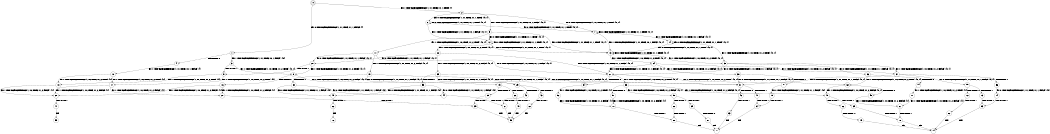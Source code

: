 digraph BCG {
size = "7, 10.5";
center = TRUE;
node [shape = circle];
0 [peripheries = 2];
0 -> 1 [label = "EX !0 !ATOMIC_EXCH_BRANCH (1, +1, TRUE, +1, 1, FALSE) !{}"];
0 -> 2 [label = "EX !1 !ATOMIC_EXCH_BRANCH (1, +1, TRUE, +0, 1, TRUE) !{}"];
1 -> 3 [label = "EX !1 !ATOMIC_EXCH_BRANCH (1, +1, TRUE, +0, 1, FALSE) !{0}"];
1 -> 4 [label = "TERMINATE !0"];
2 -> 5 [label = "EX !1 !ATOMIC_EXCH_BRANCH (1, +1, TRUE, +0, 1, FALSE) !{0, 1}"];
2 -> 6 [label = "EX !0 !ATOMIC_EXCH_BRANCH (1, +1, TRUE, +1, 1, TRUE) !{0, 1}"];
2 -> 7 [label = "EX !0 !ATOMIC_EXCH_BRANCH (1, +1, TRUE, +1, 1, TRUE) !{0, 1}"];
3 -> 8 [label = "EX !1 !ATOMIC_EXCH_BRANCH (1, +0, TRUE, +1, 2, TRUE) !{0, 1}"];
3 -> 9 [label = "TERMINATE !0"];
4 -> 10 [label = "EX !1 !ATOMIC_EXCH_BRANCH (1, +1, TRUE, +0, 1, FALSE) !{}"];
5 -> 11 [label = "EX !1 !ATOMIC_EXCH_BRANCH (1, +0, TRUE, +1, 2, TRUE) !{0, 1}"];
5 -> 12 [label = "EX !0 !ATOMIC_EXCH_BRANCH (1, +1, TRUE, +1, 1, TRUE) !{0, 1}"];
5 -> 13 [label = "EX !0 !ATOMIC_EXCH_BRANCH (1, +1, TRUE, +1, 1, TRUE) !{0, 1}"];
6 -> 6 [label = "EX !0 !ATOMIC_EXCH_BRANCH (1, +1, TRUE, +1, 1, TRUE) !{0, 1}"];
6 -> 12 [label = "EX !1 !ATOMIC_EXCH_BRANCH (1, +1, TRUE, +0, 1, FALSE) !{0, 1}"];
6 -> 7 [label = "EX !0 !ATOMIC_EXCH_BRANCH (1, +1, TRUE, +1, 1, TRUE) !{0, 1}"];
7 -> 14 [label = "EX !1 !ATOMIC_EXCH_BRANCH (1, +1, TRUE, +0, 1, FALSE) !{0, 1}"];
7 -> 7 [label = "EX !0 !ATOMIC_EXCH_BRANCH (1, +1, TRUE, +1, 1, TRUE) !{0, 1}"];
7 -> 13 [label = "EX !1 !ATOMIC_EXCH_BRANCH (1, +1, TRUE, +0, 1, FALSE) !{0, 1}"];
8 -> 15 [label = "EX !1 !ATOMIC_EXCH_BRANCH (1, +0, TRUE, +1, 2, FALSE) !{0, 1}"];
8 -> 16 [label = "TERMINATE !0"];
9 -> 17 [label = "EX !1 !ATOMIC_EXCH_BRANCH (1, +0, TRUE, +1, 2, TRUE) !{1}"];
9 -> 18 [label = "EX !1 !ATOMIC_EXCH_BRANCH (1, +0, TRUE, +1, 2, TRUE) !{1}"];
10 -> 17 [label = "EX !1 !ATOMIC_EXCH_BRANCH (1, +0, TRUE, +1, 2, TRUE) !{1}"];
10 -> 18 [label = "EX !1 !ATOMIC_EXCH_BRANCH (1, +0, TRUE, +1, 2, TRUE) !{1}"];
11 -> 19 [label = "EX !1 !ATOMIC_EXCH_BRANCH (1, +0, TRUE, +1, 2, FALSE) !{0, 1}"];
11 -> 20 [label = "EX !0 !ATOMIC_EXCH_BRANCH (1, +1, TRUE, +1, 1, FALSE) !{0, 1}"];
11 -> 21 [label = "EX !0 !ATOMIC_EXCH_BRANCH (1, +1, TRUE, +1, 1, FALSE) !{0, 1}"];
12 -> 12 [label = "EX !0 !ATOMIC_EXCH_BRANCH (1, +1, TRUE, +1, 1, TRUE) !{0, 1}"];
12 -> 22 [label = "EX !1 !ATOMIC_EXCH_BRANCH (1, +0, TRUE, +1, 2, TRUE) !{0, 1}"];
12 -> 13 [label = "EX !0 !ATOMIC_EXCH_BRANCH (1, +1, TRUE, +1, 1, TRUE) !{0, 1}"];
13 -> 23 [label = "EX !1 !ATOMIC_EXCH_BRANCH (1, +0, TRUE, +1, 2, TRUE) !{0, 1}"];
13 -> 13 [label = "EX !0 !ATOMIC_EXCH_BRANCH (1, +1, TRUE, +1, 1, TRUE) !{0, 1}"];
13 -> 24 [label = "EX !1 !ATOMIC_EXCH_BRANCH (1, +0, TRUE, +1, 2, TRUE) !{0, 1}"];
14 -> 14 [label = "EX !0 !ATOMIC_EXCH_BRANCH (1, +1, TRUE, +1, 1, TRUE) !{0, 1}"];
14 -> 23 [label = "EX !1 !ATOMIC_EXCH_BRANCH (1, +0, TRUE, +1, 2, TRUE) !{0, 1}"];
14 -> 13 [label = "EX !0 !ATOMIC_EXCH_BRANCH (1, +1, TRUE, +1, 1, TRUE) !{0, 1}"];
15 -> 25 [label = "TERMINATE !0"];
15 -> 26 [label = "TERMINATE !1"];
16 -> 27 [label = "EX !1 !ATOMIC_EXCH_BRANCH (1, +0, TRUE, +1, 2, FALSE) !{1}"];
16 -> 28 [label = "EX !1 !ATOMIC_EXCH_BRANCH (1, +0, TRUE, +1, 2, FALSE) !{1}"];
17 -> 27 [label = "EX !1 !ATOMIC_EXCH_BRANCH (1, +0, TRUE, +1, 2, FALSE) !{1}"];
17 -> 28 [label = "EX !1 !ATOMIC_EXCH_BRANCH (1, +0, TRUE, +1, 2, FALSE) !{1}"];
18 -> 28 [label = "EX !1 !ATOMIC_EXCH_BRANCH (1, +0, TRUE, +1, 2, FALSE) !{1}"];
19 -> 29 [label = "EX !0 !ATOMIC_EXCH_BRANCH (1, +1, TRUE, +1, 1, FALSE) !{0, 1}"];
19 -> 30 [label = "TERMINATE !1"];
19 -> 31 [label = "EX !0 !ATOMIC_EXCH_BRANCH (1, +1, TRUE, +1, 1, FALSE) !{0, 1}"];
20 -> 8 [label = "EX !1 !ATOMIC_EXCH_BRANCH (1, +0, TRUE, +1, 2, TRUE) !{0, 1}"];
20 -> 9 [label = "TERMINATE !0"];
21 -> 32 [label = "EX !1 !ATOMIC_EXCH_BRANCH (1, +0, TRUE, +1, 2, TRUE) !{0, 1}"];
21 -> 33 [label = "EX !1 !ATOMIC_EXCH_BRANCH (1, +0, TRUE, +1, 2, TRUE) !{0, 1}"];
21 -> 34 [label = "TERMINATE !0"];
22 -> 20 [label = "EX !0 !ATOMIC_EXCH_BRANCH (1, +1, TRUE, +1, 1, FALSE) !{0, 1}"];
22 -> 35 [label = "EX !1 !ATOMIC_EXCH_BRANCH (1, +0, TRUE, +1, 2, FALSE) !{0, 1}"];
22 -> 21 [label = "EX !0 !ATOMIC_EXCH_BRANCH (1, +1, TRUE, +1, 1, FALSE) !{0, 1}"];
23 -> 36 [label = "EX !0 !ATOMIC_EXCH_BRANCH (1, +1, TRUE, +1, 1, FALSE) !{0, 1}"];
23 -> 37 [label = "EX !1 !ATOMIC_EXCH_BRANCH (1, +0, TRUE, +1, 2, FALSE) !{0, 1}"];
23 -> 21 [label = "EX !0 !ATOMIC_EXCH_BRANCH (1, +1, TRUE, +1, 1, FALSE) !{0, 1}"];
24 -> 37 [label = "EX !1 !ATOMIC_EXCH_BRANCH (1, +0, TRUE, +1, 2, FALSE) !{0, 1}"];
24 -> 21 [label = "EX !0 !ATOMIC_EXCH_BRANCH (1, +1, TRUE, +1, 1, FALSE) !{0, 1}"];
24 -> 38 [label = "EX !1 !ATOMIC_EXCH_BRANCH (1, +0, TRUE, +1, 2, FALSE) !{0, 1}"];
25 -> 39 [label = "TERMINATE !1"];
26 -> 40 [label = "TERMINATE !0"];
27 -> 39 [label = "TERMINATE !1"];
28 -> 41 [label = "TERMINATE !1"];
29 -> 42 [label = "TERMINATE !0"];
29 -> 43 [label = "TERMINATE !1"];
30 -> 44 [label = "EX !0 !ATOMIC_EXCH_BRANCH (1, +1, TRUE, +1, 1, FALSE) !{0}"];
30 -> 45 [label = "EX !0 !ATOMIC_EXCH_BRANCH (1, +1, TRUE, +1, 1, FALSE) !{0}"];
31 -> 46 [label = "TERMINATE !0"];
31 -> 47 [label = "TERMINATE !1"];
32 -> 48 [label = "EX !1 !ATOMIC_EXCH_BRANCH (1, +0, TRUE, +1, 2, FALSE) !{0, 1}"];
32 -> 49 [label = "TERMINATE !0"];
33 -> 48 [label = "EX !1 !ATOMIC_EXCH_BRANCH (1, +0, TRUE, +1, 2, FALSE) !{0, 1}"];
33 -> 50 [label = "EX !1 !ATOMIC_EXCH_BRANCH (1, +0, TRUE, +1, 2, FALSE) !{0, 1}"];
33 -> 51 [label = "TERMINATE !0"];
34 -> 52 [label = "EX !1 !ATOMIC_EXCH_BRANCH (1, +0, TRUE, +1, 2, TRUE) !{1}"];
35 -> 29 [label = "EX !0 !ATOMIC_EXCH_BRANCH (1, +1, TRUE, +1, 1, FALSE) !{0, 1}"];
35 -> 53 [label = "TERMINATE !1"];
35 -> 31 [label = "EX !0 !ATOMIC_EXCH_BRANCH (1, +1, TRUE, +1, 1, FALSE) !{0, 1}"];
36 -> 32 [label = "EX !1 !ATOMIC_EXCH_BRANCH (1, +0, TRUE, +1, 2, TRUE) !{0, 1}"];
36 -> 54 [label = "TERMINATE !0"];
37 -> 55 [label = "EX !0 !ATOMIC_EXCH_BRANCH (1, +1, TRUE, +1, 1, FALSE) !{0, 1}"];
37 -> 56 [label = "TERMINATE !1"];
37 -> 31 [label = "EX !0 !ATOMIC_EXCH_BRANCH (1, +1, TRUE, +1, 1, FALSE) !{0, 1}"];
38 -> 31 [label = "EX !0 !ATOMIC_EXCH_BRANCH (1, +1, TRUE, +1, 1, FALSE) !{0, 1}"];
38 -> 57 [label = "TERMINATE !1"];
39 -> 58 [label = "exit"];
40 -> 58 [label = "exit"];
41 -> 59 [label = "exit"];
42 -> 60 [label = "TERMINATE !1"];
43 -> 61 [label = "TERMINATE !0"];
44 -> 61 [label = "TERMINATE !0"];
45 -> 62 [label = "TERMINATE !0"];
46 -> 63 [label = "TERMINATE !1"];
47 -> 64 [label = "TERMINATE !0"];
48 -> 65 [label = "TERMINATE !0"];
48 -> 66 [label = "TERMINATE !1"];
49 -> 67 [label = "EX !1 !ATOMIC_EXCH_BRANCH (1, +0, TRUE, +1, 2, FALSE) !{1}"];
50 -> 68 [label = "TERMINATE !0"];
50 -> 69 [label = "TERMINATE !1"];
51 -> 70 [label = "EX !1 !ATOMIC_EXCH_BRANCH (1, +0, TRUE, +1, 2, FALSE) !{1}"];
52 -> 70 [label = "EX !1 !ATOMIC_EXCH_BRANCH (1, +0, TRUE, +1, 2, FALSE) !{1}"];
53 -> 44 [label = "EX !0 !ATOMIC_EXCH_BRANCH (1, +1, TRUE, +1, 1, FALSE) !{0}"];
53 -> 45 [label = "EX !0 !ATOMIC_EXCH_BRANCH (1, +1, TRUE, +1, 1, FALSE) !{0}"];
54 -> 71 [label = "EX !1 !ATOMIC_EXCH_BRANCH (1, +0, TRUE, +1, 2, TRUE) !{1}"];
55 -> 72 [label = "TERMINATE !0"];
55 -> 73 [label = "TERMINATE !1"];
56 -> 74 [label = "EX !0 !ATOMIC_EXCH_BRANCH (1, +1, TRUE, +1, 1, FALSE) !{0}"];
57 -> 75 [label = "EX !0 !ATOMIC_EXCH_BRANCH (1, +1, TRUE, +1, 1, FALSE) !{0}"];
60 -> 58 [label = "exit"];
61 -> 58 [label = "exit"];
62 -> 76 [label = "exit"];
63 -> 77 [label = "exit"];
64 -> 77 [label = "exit"];
65 -> 78 [label = "TERMINATE !1"];
66 -> 79 [label = "TERMINATE !0"];
67 -> 78 [label = "TERMINATE !1"];
68 -> 80 [label = "TERMINATE !1"];
69 -> 81 [label = "TERMINATE !0"];
70 -> 80 [label = "TERMINATE !1"];
71 -> 67 [label = "EX !1 !ATOMIC_EXCH_BRANCH (1, +0, TRUE, +1, 2, FALSE) !{1}"];
72 -> 82 [label = "TERMINATE !1"];
73 -> 83 [label = "TERMINATE !0"];
74 -> 83 [label = "TERMINATE !0"];
75 -> 64 [label = "TERMINATE !0"];
78 -> 84 [label = "exit"];
79 -> 84 [label = "exit"];
80 -> 77 [label = "exit"];
81 -> 77 [label = "exit"];
82 -> 84 [label = "exit"];
83 -> 84 [label = "exit"];
}
